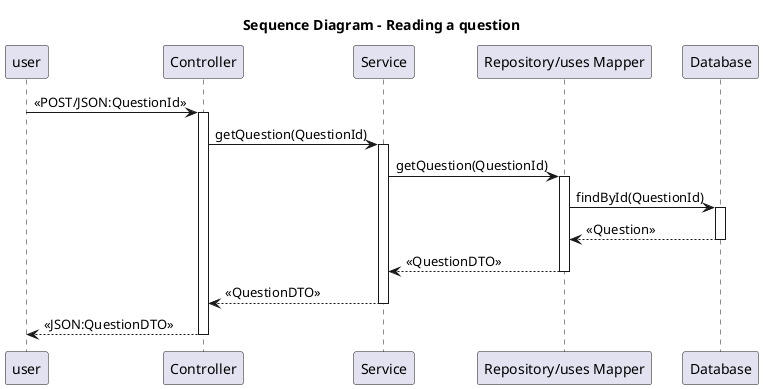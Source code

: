 @startuml
/'
Elaborado por: Juan Camilo Cardona Calderón
Curso: Buenas prácticas para el desarrollo de software
'/
title "Sequence Diagram - Reading a question"

participant user

participant c as "Controller"
participant s as "Service"
participant r as "Repository/uses Mapper"
participant d as "Database"

user -> c: <<POST/JSON:QuestionId>>
activate c

c -> s: getQuestion(QuestionId)
activate s

s -> r: getQuestion(QuestionId)
activate r

r -> d: findById(QuestionId)
activate d

d --> r: <<Question>>
deactivate d

r --> s: <<QuestionDTO>>
deactivate r

s --> c: <<QuestionDTO>>
deactivate s

c --> user: <<JSON:QuestionDTO>>
deactivate c

@enduml